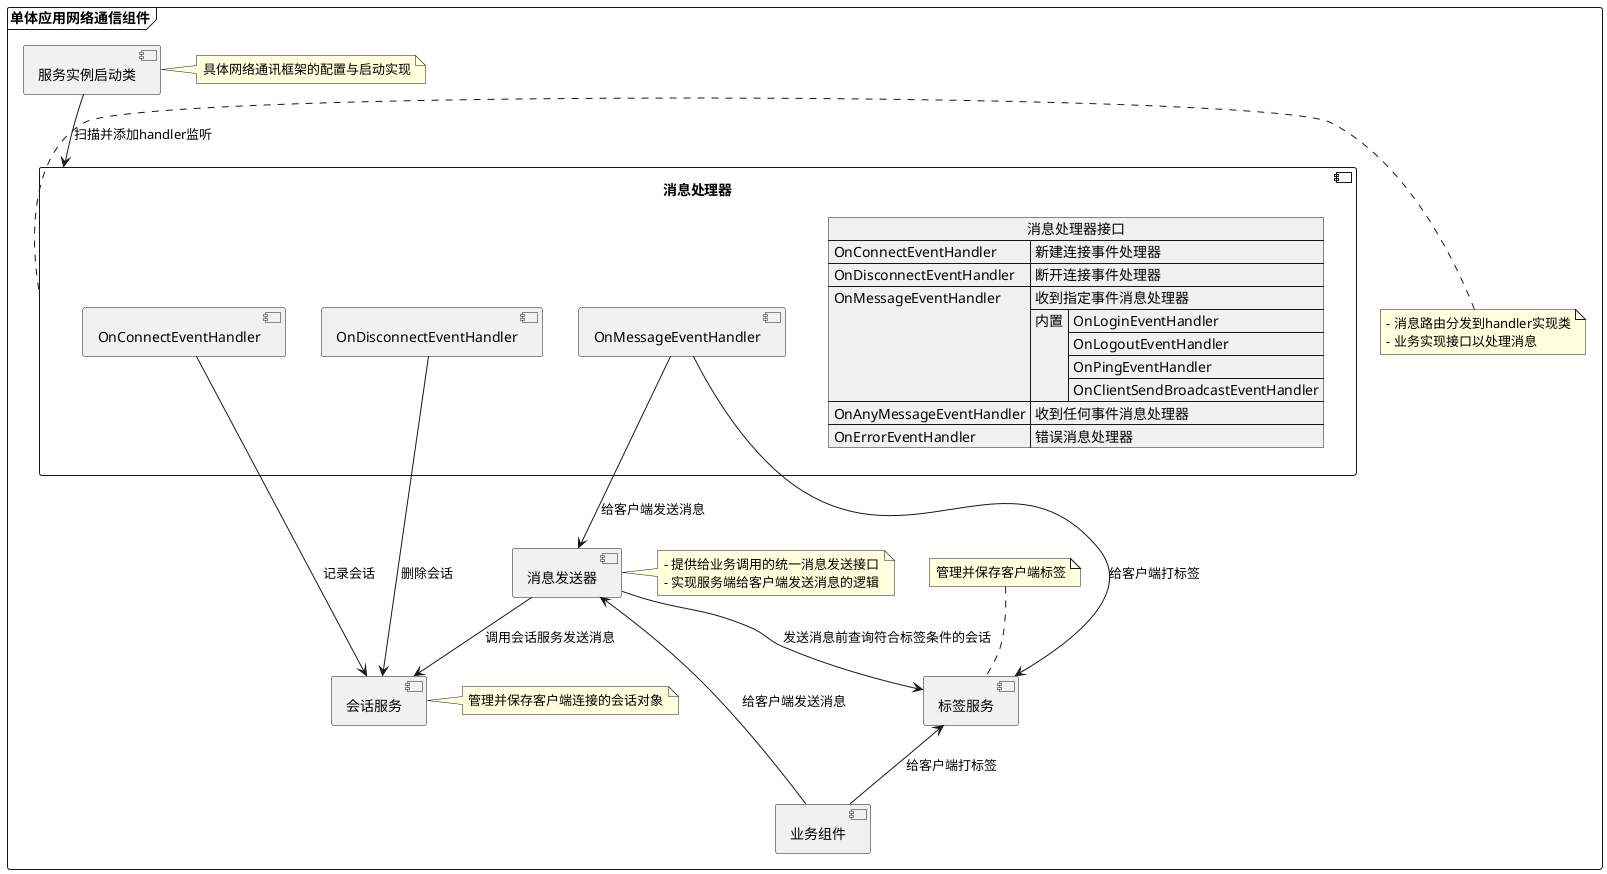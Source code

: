 @startuml
'https://plantuml.com/component-diagram

frame 单体应用网络通信组件{

    component [服务实例启动类] as server {
    }

    component [消息处理器] as handler {
        json 消息处理器接口 {
            "OnConnectEventHandler": "新建连接事件处理器",
            "OnDisconnectEventHandler": "断开连接事件处理器",
            "OnMessageEventHandler": ["收到指定事件消息处理器",
            {
                "内置":[
                    "OnLoginEventHandler",
                    "OnLogoutEventHandler",
                    "OnPingEventHandler",
                    "OnClientSendBroadcastEventHandler"
                ]
            }],
            "OnAnyMessageEventHandler": "收到任何事件消息处理器",
            "OnErrorEventHandler": "错误消息处理器"
        }

        [OnConnectEventHandler]
        [OnDisconnectEventHandler]
        [OnMessageEventHandler]
    }

    component [消息发送器] as messageSender {

    }

    component [会话服务]  as sessionService {

    }

    component [标签服务]  as tagService {

    }

    component [业务组件]  as bizComponent {

    }

    note left of [handler]
      - 消息路由分发到handler实现类
      - 业务实现接口以处理消息
    end note

    note right of [server] : 具体网络通讯框架的配置与启动实现

    note right of [messageSender] {
        - 提供给业务调用的统一消息发送接口
        - 实现服务端给客户端发送消息的逻辑
    }

    note right of [sessionService]: 管理并保存客户端连接的会话对象

    note top of [tagService] : 管理并保存客户端标签

    messageSender --> sessionService : 调用会话服务发送消息
    messageSender --> tagService : 发送消息前查询符合标签条件的会话
    server --> handler : 扫描并添加handler监听
    bizComponent -up-> tagService : 给客户端打标签
bizComponent -up-> messageSender : 给客户端发送消息
OnMessageEventHandler --> tagService : 给客户端打标签
OnMessageEventHandler --> messageSender : 给客户端发送消息

OnConnectEventHandler --> sessionService : 记录会话
OnDisconnectEventHandler --> sessionService : 删除会话

}


@enduml